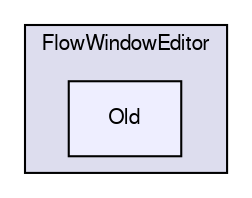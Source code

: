 digraph "Old" {
  compound=true
  node [ fontsize="10", fontname="FreeSans"];
  edge [ labelfontsize="10", labelfontname="FreeSans"];
  subgraph clusterdir_6ad3b6e37947a3c6c16ff9abd24d99a1 {
    graph [ bgcolor="#ddddee", pencolor="black", label="FlowWindowEditor" fontname="FreeSans", fontsize="10", URL="dir_6ad3b6e37947a3c6c16ff9abd24d99a1.html"]
  dir_087546a8620e33104bf6e01e4bba5003 [shape=box, label="Old", style="filled", fillcolor="#eeeeff", pencolor="black", URL="dir_087546a8620e33104bf6e01e4bba5003.html"];
  }
}
